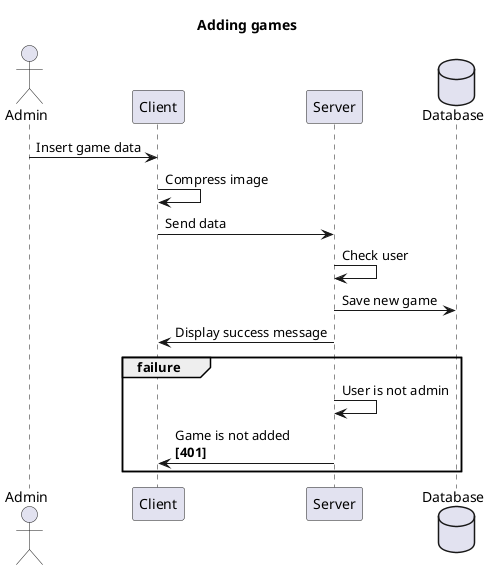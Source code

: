 @startuml Sequence_diagram

title Adding games

actor Admin
participant Client
participant Server
database Database

Admin -> Client : Insert game data
Client -> Client : Compress image
Client -> Server : Send data
Server -> Server : Check user

Server -> Database : Save new game
Server -> Client : Display success message

group failure
  Server -> Server : User is not admin
  Server -> Client : Game is not added \n<b>[401]
end

@enduml